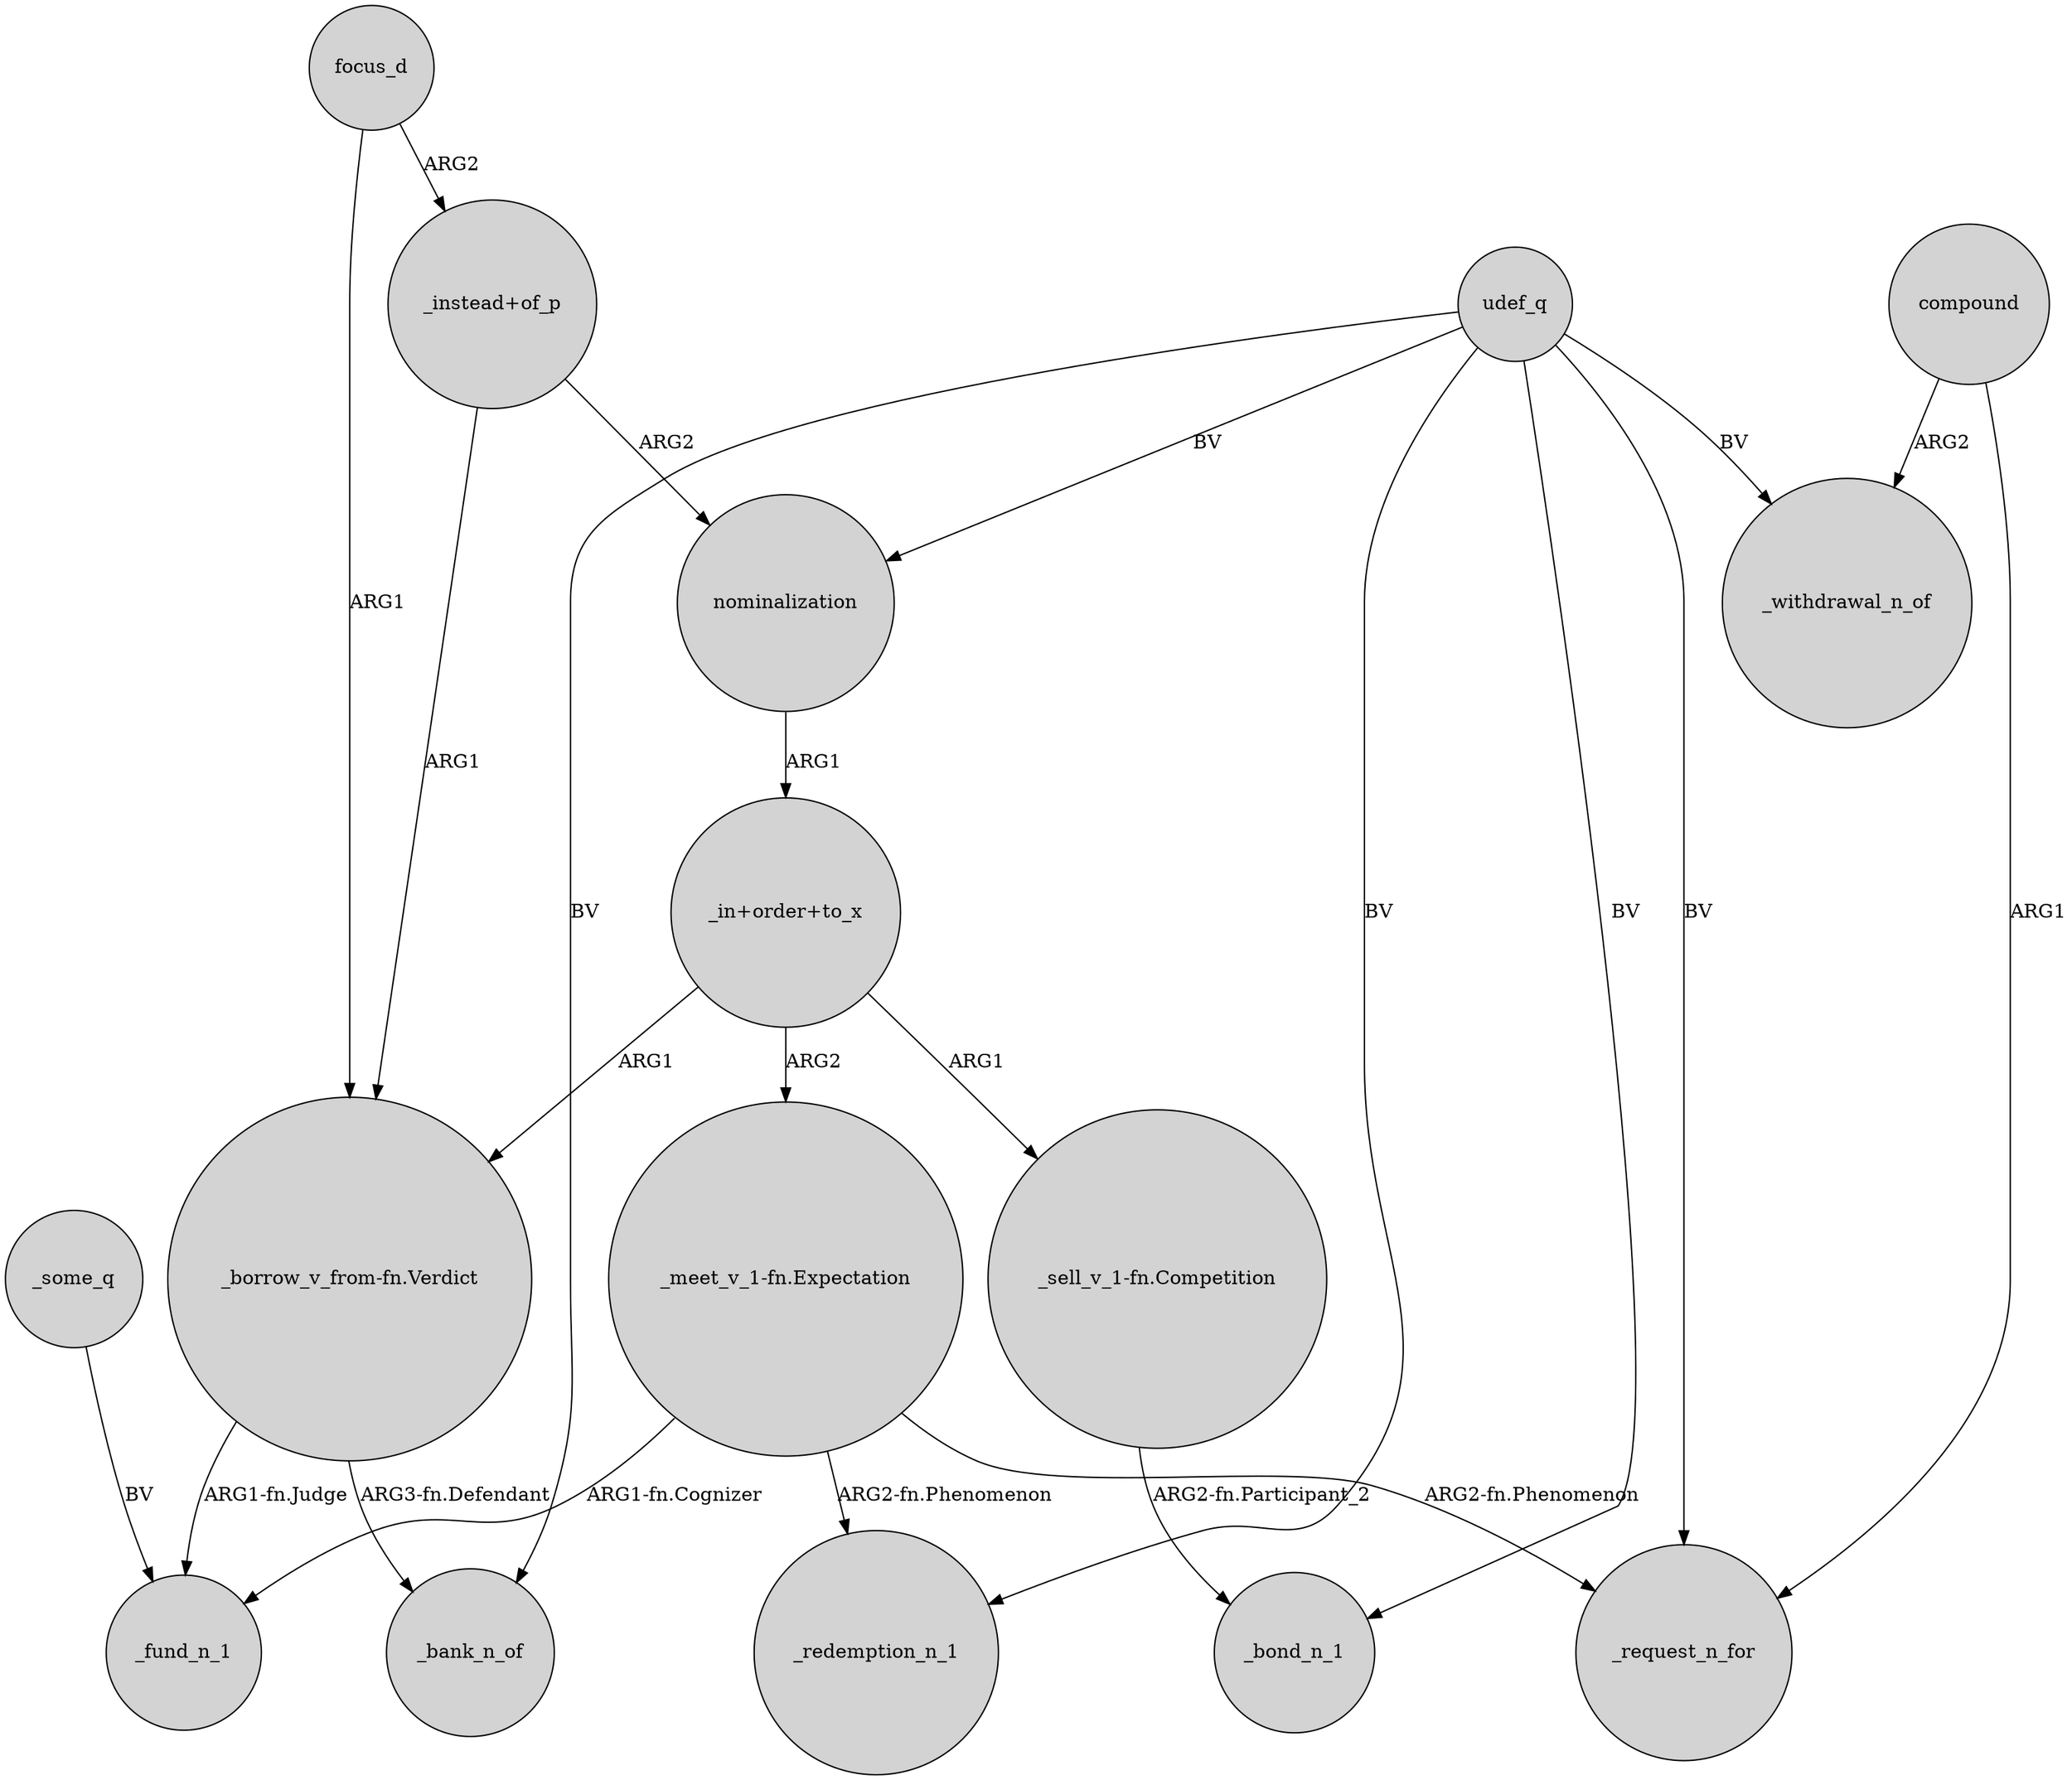 digraph {
	node [shape=circle style=filled]
	nominalization -> "_in+order+to_x" [label=ARG1]
	_some_q -> _fund_n_1 [label=BV]
	udef_q -> _bond_n_1 [label=BV]
	udef_q -> _withdrawal_n_of [label=BV]
	udef_q -> _redemption_n_1 [label=BV]
	udef_q -> _request_n_for [label=BV]
	compound -> _withdrawal_n_of [label=ARG2]
	udef_q -> nominalization [label=BV]
	udef_q -> _bank_n_of [label=BV]
	"_in+order+to_x" -> "_borrow_v_from-fn.Verdict" [label=ARG1]
	"_borrow_v_from-fn.Verdict" -> _bank_n_of [label="ARG3-fn.Defendant"]
	focus_d -> "_instead+of_p" [label=ARG2]
	"_meet_v_1-fn.Expectation" -> _request_n_for [label="ARG2-fn.Phenomenon"]
	"_instead+of_p" -> "_borrow_v_from-fn.Verdict" [label=ARG1]
	"_sell_v_1-fn.Competition" -> _bond_n_1 [label="ARG2-fn.Participant_2"]
	"_meet_v_1-fn.Expectation" -> _fund_n_1 [label="ARG1-fn.Cognizer"]
	focus_d -> "_borrow_v_from-fn.Verdict" [label=ARG1]
	compound -> _request_n_for [label=ARG1]
	"_in+order+to_x" -> "_sell_v_1-fn.Competition" [label=ARG1]
	"_in+order+to_x" -> "_meet_v_1-fn.Expectation" [label=ARG2]
	"_meet_v_1-fn.Expectation" -> _redemption_n_1 [label="ARG2-fn.Phenomenon"]
	"_instead+of_p" -> nominalization [label=ARG2]
	"_borrow_v_from-fn.Verdict" -> _fund_n_1 [label="ARG1-fn.Judge"]
}
